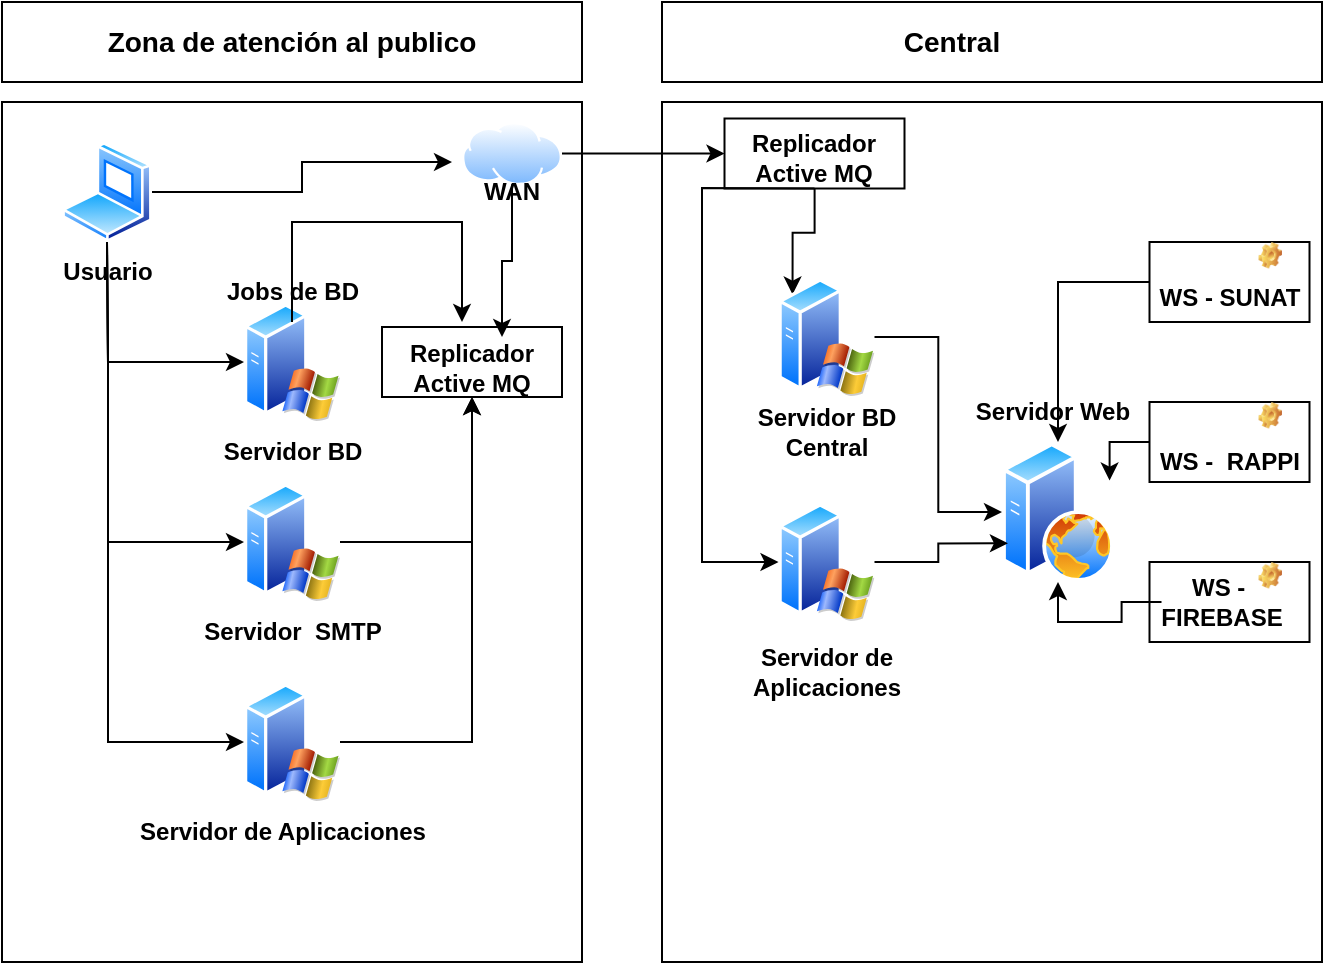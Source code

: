 <mxfile version="20.4.0" type="github" pages="2">
  <diagram id="D6vDL9HA3FUuINI6mfti" name="ASIS">
    <mxGraphModel dx="920" dy="567" grid="1" gridSize="10" guides="1" tooltips="1" connect="1" arrows="1" fold="1" page="1" pageScale="1" pageWidth="827" pageHeight="1169" math="0" shadow="0">
      <root>
        <mxCell id="0" />
        <mxCell id="1" parent="0" />
        <mxCell id="IZa3KqSFmQ4RYh8Yr7Wq-2" value="" style="rounded=0;whiteSpace=wrap;html=1;" vertex="1" parent="1">
          <mxGeometry x="110" y="120" width="290" height="430" as="geometry" />
        </mxCell>
        <mxCell id="IZa3KqSFmQ4RYh8Yr7Wq-3" value="" style="rounded=0;whiteSpace=wrap;html=1;" vertex="1" parent="1">
          <mxGeometry x="440" y="120" width="330" height="430" as="geometry" />
        </mxCell>
        <mxCell id="IZa3KqSFmQ4RYh8Yr7Wq-38" style="edgeStyle=orthogonalEdgeStyle;rounded=0;orthogonalLoop=1;jettySize=auto;html=1;entryX=0;entryY=0;entryDx=0;entryDy=0;fontSize=12;" edge="1" parent="1" source="IZa3KqSFmQ4RYh8Yr7Wq-4" target="IZa3KqSFmQ4RYh8Yr7Wq-37">
          <mxGeometry relative="1" as="geometry">
            <Array as="points">
              <mxPoint x="260" y="165" />
              <mxPoint x="260" y="150" />
            </Array>
          </mxGeometry>
        </mxCell>
        <mxCell id="IZa3KqSFmQ4RYh8Yr7Wq-4" value="" style="aspect=fixed;perimeter=ellipsePerimeter;html=1;align=center;shadow=0;dashed=0;spacingTop=3;image;image=img/lib/active_directory/laptop_client.svg;" vertex="1" parent="1">
          <mxGeometry x="140" y="140" width="45" height="50" as="geometry" />
        </mxCell>
        <mxCell id="IZa3KqSFmQ4RYh8Yr7Wq-5" value="&lt;b&gt;Usuario&lt;/b&gt;" style="text;html=1;strokeColor=none;fillColor=none;align=center;verticalAlign=middle;whiteSpace=wrap;rounded=0;" vertex="1" parent="1">
          <mxGeometry x="132.5" y="190" width="60" height="30" as="geometry" />
        </mxCell>
        <mxCell id="IZa3KqSFmQ4RYh8Yr7Wq-6" value="Text" style="text;html=1;strokeColor=none;fillColor=none;align=center;verticalAlign=middle;whiteSpace=wrap;rounded=0;" vertex="1" parent="1">
          <mxGeometry x="192.5" y="75" width="60" height="30" as="geometry" />
        </mxCell>
        <mxCell id="IZa3KqSFmQ4RYh8Yr7Wq-7" value="" style="rounded=0;whiteSpace=wrap;html=1;" vertex="1" parent="1">
          <mxGeometry x="110" y="70" width="290" height="40" as="geometry" />
        </mxCell>
        <mxCell id="IZa3KqSFmQ4RYh8Yr7Wq-8" value="" style="rounded=0;whiteSpace=wrap;html=1;" vertex="1" parent="1">
          <mxGeometry x="440" y="70" width="330" height="40" as="geometry" />
        </mxCell>
        <mxCell id="IZa3KqSFmQ4RYh8Yr7Wq-9" value="&lt;b style=&quot;font-size: 14px;&quot;&gt;Zona de atención&amp;nbsp;al publico&lt;/b&gt;" style="text;html=1;strokeColor=none;fillColor=none;align=center;verticalAlign=middle;whiteSpace=wrap;rounded=0;fontSize=14;" vertex="1" parent="1">
          <mxGeometry x="156.25" y="75" width="197.5" height="30" as="geometry" />
        </mxCell>
        <mxCell id="IZa3KqSFmQ4RYh8Yr7Wq-10" value="&lt;b style=&quot;font-size: 14px;&quot;&gt;Central&lt;/b&gt;" style="text;html=1;strokeColor=none;fillColor=none;align=center;verticalAlign=middle;whiteSpace=wrap;rounded=0;fontSize=14;" vertex="1" parent="1">
          <mxGeometry x="486.25" y="75" width="197.5" height="30" as="geometry" />
        </mxCell>
        <mxCell id="IZa3KqSFmQ4RYh8Yr7Wq-13" value="" style="aspect=fixed;perimeter=ellipsePerimeter;html=1;align=center;shadow=0;dashed=0;spacingTop=3;image;image=img/lib/active_directory/windows_server_2.svg;fontSize=14;" vertex="1" parent="1">
          <mxGeometry x="231" y="220" width="48" height="60" as="geometry" />
        </mxCell>
        <mxCell id="IZa3KqSFmQ4RYh8Yr7Wq-14" value="" style="aspect=fixed;perimeter=ellipsePerimeter;html=1;align=center;shadow=0;dashed=0;spacingTop=3;image;image=img/lib/active_directory/windows_server_2.svg;fontSize=14;" vertex="1" parent="1">
          <mxGeometry x="231" y="310" width="48" height="60" as="geometry" />
        </mxCell>
        <mxCell id="IZa3KqSFmQ4RYh8Yr7Wq-15" value="" style="aspect=fixed;perimeter=ellipsePerimeter;html=1;align=center;shadow=0;dashed=0;spacingTop=3;image;image=img/lib/active_directory/windows_server_2.svg;fontSize=14;" vertex="1" parent="1">
          <mxGeometry x="231" y="410" width="48" height="60" as="geometry" />
        </mxCell>
        <mxCell id="IZa3KqSFmQ4RYh8Yr7Wq-16" value="&lt;b&gt;Servidor BD&lt;/b&gt;" style="text;html=1;strokeColor=none;fillColor=none;align=center;verticalAlign=middle;whiteSpace=wrap;rounded=0;" vertex="1" parent="1">
          <mxGeometry x="209.5" y="280" width="91" height="30" as="geometry" />
        </mxCell>
        <mxCell id="IZa3KqSFmQ4RYh8Yr7Wq-20" value="" style="endArrow=classic;html=1;rounded=0;fontSize=14;exitX=0.5;exitY=0;exitDx=0;exitDy=0;entryX=0;entryY=0.5;entryDx=0;entryDy=0;" edge="1" parent="1" source="IZa3KqSFmQ4RYh8Yr7Wq-5" target="IZa3KqSFmQ4RYh8Yr7Wq-13">
          <mxGeometry width="50" height="50" relative="1" as="geometry">
            <mxPoint x="350" y="320" as="sourcePoint" />
            <mxPoint x="400" y="270" as="targetPoint" />
            <Array as="points">
              <mxPoint x="163" y="250" />
            </Array>
          </mxGeometry>
        </mxCell>
        <mxCell id="IZa3KqSFmQ4RYh8Yr7Wq-21" value="" style="endArrow=classic;html=1;rounded=0;fontSize=14;exitX=0.5;exitY=0;exitDx=0;exitDy=0;entryX=0;entryY=0.5;entryDx=0;entryDy=0;" edge="1" parent="1" target="IZa3KqSFmQ4RYh8Yr7Wq-14">
          <mxGeometry width="50" height="50" relative="1" as="geometry">
            <mxPoint x="162.5" y="190.0" as="sourcePoint" />
            <mxPoint x="231.0" y="250.0" as="targetPoint" />
            <Array as="points">
              <mxPoint x="163" y="250" />
              <mxPoint x="163" y="340" />
            </Array>
          </mxGeometry>
        </mxCell>
        <mxCell id="IZa3KqSFmQ4RYh8Yr7Wq-22" value="" style="endArrow=classic;html=1;rounded=0;fontSize=14;exitX=0.5;exitY=0;exitDx=0;exitDy=0;entryX=0;entryY=0.5;entryDx=0;entryDy=0;" edge="1" parent="1" target="IZa3KqSFmQ4RYh8Yr7Wq-15">
          <mxGeometry width="50" height="50" relative="1" as="geometry">
            <mxPoint x="162.5" y="190.0" as="sourcePoint" />
            <mxPoint x="231.0" y="250.0" as="targetPoint" />
            <Array as="points">
              <mxPoint x="163" y="250" />
              <mxPoint x="163" y="440" />
            </Array>
          </mxGeometry>
        </mxCell>
        <mxCell id="IZa3KqSFmQ4RYh8Yr7Wq-24" value="&lt;b&gt;Servidor&amp;nbsp; SMTP&lt;/b&gt;" style="text;html=1;strokeColor=none;fillColor=none;align=center;verticalAlign=middle;whiteSpace=wrap;rounded=0;" vertex="1" parent="1">
          <mxGeometry x="209.5" y="370" width="91" height="30" as="geometry" />
        </mxCell>
        <mxCell id="IZa3KqSFmQ4RYh8Yr7Wq-25" value="&lt;b&gt;Jobs de BD&lt;/b&gt;" style="text;html=1;strokeColor=none;fillColor=none;align=center;verticalAlign=middle;whiteSpace=wrap;rounded=0;" vertex="1" parent="1">
          <mxGeometry x="209.5" y="200" width="91" height="30" as="geometry" />
        </mxCell>
        <mxCell id="IZa3KqSFmQ4RYh8Yr7Wq-26" value="&lt;b&gt;Servidor de Aplicaciones&lt;/b&gt;" style="text;html=1;strokeColor=none;fillColor=none;align=center;verticalAlign=middle;whiteSpace=wrap;rounded=0;" vertex="1" parent="1">
          <mxGeometry x="170" y="470" width="160.5" height="30" as="geometry" />
        </mxCell>
        <mxCell id="IZa3KqSFmQ4RYh8Yr7Wq-27" value="" style="Replicado Active MQ" vertex="1" parent="1">
          <mxGeometry x="300" y="232.5" width="90" height="35" as="geometry" />
        </mxCell>
        <mxCell id="IZa3KqSFmQ4RYh8Yr7Wq-28" value="Replicador Active MQ" style="text;html=1;strokeColor=none;fillColor=none;align=center;verticalAlign=middle;whiteSpace=wrap;rounded=0;fontSize=12;fontStyle=1" vertex="1" parent="1">
          <mxGeometry x="315" y="237.5" width="60" height="30" as="geometry" />
        </mxCell>
        <mxCell id="IZa3KqSFmQ4RYh8Yr7Wq-29" value="" style="endArrow=classic;html=1;rounded=0;fontSize=12;exitX=0.5;exitY=1;exitDx=0;exitDy=0;" edge="1" parent="1" source="IZa3KqSFmQ4RYh8Yr7Wq-25">
          <mxGeometry width="50" height="50" relative="1" as="geometry">
            <mxPoint x="350" y="280" as="sourcePoint" />
            <mxPoint x="340" y="230" as="targetPoint" />
            <Array as="points">
              <mxPoint x="255" y="180" />
              <mxPoint x="340" y="180" />
            </Array>
          </mxGeometry>
        </mxCell>
        <mxCell id="IZa3KqSFmQ4RYh8Yr7Wq-32" value="" style="endArrow=classic;html=1;rounded=0;fontSize=12;exitX=1;exitY=0.5;exitDx=0;exitDy=0;entryX=0.5;entryY=1;entryDx=0;entryDy=0;" edge="1" parent="1" source="IZa3KqSFmQ4RYh8Yr7Wq-14" target="IZa3KqSFmQ4RYh8Yr7Wq-28">
          <mxGeometry width="50" height="50" relative="1" as="geometry">
            <mxPoint x="350" y="280" as="sourcePoint" />
            <mxPoint x="400" y="230" as="targetPoint" />
            <Array as="points">
              <mxPoint x="345" y="340" />
            </Array>
          </mxGeometry>
        </mxCell>
        <mxCell id="IZa3KqSFmQ4RYh8Yr7Wq-35" value="" style="endArrow=classic;html=1;rounded=0;fontSize=12;exitX=1;exitY=0.5;exitDx=0;exitDy=0;entryX=0.5;entryY=1;entryDx=0;entryDy=0;" edge="1" parent="1" source="IZa3KqSFmQ4RYh8Yr7Wq-15" target="IZa3KqSFmQ4RYh8Yr7Wq-28">
          <mxGeometry width="50" height="50" relative="1" as="geometry">
            <mxPoint x="350" y="280" as="sourcePoint" />
            <mxPoint x="340" y="280" as="targetPoint" />
            <Array as="points">
              <mxPoint x="345" y="440" />
            </Array>
          </mxGeometry>
        </mxCell>
        <mxCell id="IZa3KqSFmQ4RYh8Yr7Wq-39" style="edgeStyle=orthogonalEdgeStyle;rounded=0;orthogonalLoop=1;jettySize=auto;html=1;entryX=0.75;entryY=0;entryDx=0;entryDy=0;fontSize=12;" edge="1" parent="1" source="IZa3KqSFmQ4RYh8Yr7Wq-36" target="IZa3KqSFmQ4RYh8Yr7Wq-28">
          <mxGeometry relative="1" as="geometry" />
        </mxCell>
        <mxCell id="IZa3KqSFmQ4RYh8Yr7Wq-43" style="edgeStyle=orthogonalEdgeStyle;rounded=0;orthogonalLoop=1;jettySize=auto;html=1;entryX=0.5;entryY=0;entryDx=0;entryDy=0;fontSize=12;" edge="1" parent="1" source="IZa3KqSFmQ4RYh8Yr7Wq-36" target="IZa3KqSFmQ4RYh8Yr7Wq-37">
          <mxGeometry relative="1" as="geometry" />
        </mxCell>
        <mxCell id="IZa3KqSFmQ4RYh8Yr7Wq-45" style="edgeStyle=orthogonalEdgeStyle;rounded=0;orthogonalLoop=1;jettySize=auto;html=1;entryX=0;entryY=0.5;entryDx=0;entryDy=0;fontSize=12;" edge="1" parent="1" source="IZa3KqSFmQ4RYh8Yr7Wq-36" target="IZa3KqSFmQ4RYh8Yr7Wq-41">
          <mxGeometry relative="1" as="geometry" />
        </mxCell>
        <mxCell id="IZa3KqSFmQ4RYh8Yr7Wq-36" value="" style="aspect=fixed;perimeter=ellipsePerimeter;html=1;align=center;shadow=0;dashed=0;spacingTop=3;image;image=img/lib/active_directory/internet_cloud.svg;fontSize=12;" vertex="1" parent="1">
          <mxGeometry x="340" y="130" width="50" height="31.5" as="geometry" />
        </mxCell>
        <mxCell id="IZa3KqSFmQ4RYh8Yr7Wq-37" value="&lt;b&gt;WAN&lt;/b&gt;" style="text;html=1;strokeColor=none;fillColor=none;align=center;verticalAlign=middle;whiteSpace=wrap;rounded=0;fontSize=12;" vertex="1" parent="1">
          <mxGeometry x="335" y="150" width="60" height="30" as="geometry" />
        </mxCell>
        <mxCell id="IZa3KqSFmQ4RYh8Yr7Wq-41" value="" style="Replicado Active MQ" vertex="1" parent="1">
          <mxGeometry x="471.25" y="128.25" width="90" height="35" as="geometry" />
        </mxCell>
        <mxCell id="IZa3KqSFmQ4RYh8Yr7Wq-51" style="edgeStyle=orthogonalEdgeStyle;rounded=0;orthogonalLoop=1;jettySize=auto;html=1;entryX=0;entryY=0;entryDx=0;entryDy=0;fontSize=12;" edge="1" parent="1" source="IZa3KqSFmQ4RYh8Yr7Wq-42" target="IZa3KqSFmQ4RYh8Yr7Wq-47">
          <mxGeometry relative="1" as="geometry" />
        </mxCell>
        <mxCell id="IZa3KqSFmQ4RYh8Yr7Wq-42" value="Replicador Active MQ" style="text;html=1;strokeColor=none;fillColor=none;align=center;verticalAlign=middle;whiteSpace=wrap;rounded=0;fontSize=12;fontStyle=1" vertex="1" parent="1">
          <mxGeometry x="486.25" y="133.25" width="60" height="30" as="geometry" />
        </mxCell>
        <mxCell id="IZa3KqSFmQ4RYh8Yr7Wq-46" value="" style="aspect=fixed;perimeter=ellipsePerimeter;html=1;align=center;shadow=0;dashed=0;spacingTop=3;image;image=img/lib/active_directory/web_server.svg;fontSize=12;" vertex="1" parent="1">
          <mxGeometry x="610" y="290" width="56" height="70" as="geometry" />
        </mxCell>
        <mxCell id="IZa3KqSFmQ4RYh8Yr7Wq-55" style="edgeStyle=orthogonalEdgeStyle;rounded=0;orthogonalLoop=1;jettySize=auto;html=1;entryX=0;entryY=0.5;entryDx=0;entryDy=0;fontSize=12;" edge="1" parent="1" source="IZa3KqSFmQ4RYh8Yr7Wq-47" target="IZa3KqSFmQ4RYh8Yr7Wq-46">
          <mxGeometry relative="1" as="geometry" />
        </mxCell>
        <mxCell id="IZa3KqSFmQ4RYh8Yr7Wq-47" value="" style="aspect=fixed;perimeter=ellipsePerimeter;html=1;align=center;shadow=0;dashed=0;spacingTop=3;image;image=img/lib/active_directory/windows_server_2.svg;fontSize=14;" vertex="1" parent="1">
          <mxGeometry x="498.25" y="207.5" width="48" height="60" as="geometry" />
        </mxCell>
        <mxCell id="IZa3KqSFmQ4RYh8Yr7Wq-48" value="&lt;b&gt;Servidor BD Central&lt;/b&gt;" style="text;html=1;strokeColor=none;fillColor=none;align=center;verticalAlign=middle;whiteSpace=wrap;rounded=0;" vertex="1" parent="1">
          <mxGeometry x="476.75" y="270" width="91" height="30" as="geometry" />
        </mxCell>
        <mxCell id="IZa3KqSFmQ4RYh8Yr7Wq-56" style="edgeStyle=orthogonalEdgeStyle;rounded=0;orthogonalLoop=1;jettySize=auto;html=1;entryX=0;entryY=0.75;entryDx=0;entryDy=0;fontSize=12;" edge="1" parent="1" source="IZa3KqSFmQ4RYh8Yr7Wq-49" target="IZa3KqSFmQ4RYh8Yr7Wq-46">
          <mxGeometry relative="1" as="geometry" />
        </mxCell>
        <mxCell id="IZa3KqSFmQ4RYh8Yr7Wq-49" value="" style="aspect=fixed;perimeter=ellipsePerimeter;html=1;align=center;shadow=0;dashed=0;spacingTop=3;image;image=img/lib/active_directory/windows_server_2.svg;fontSize=14;" vertex="1" parent="1">
          <mxGeometry x="498.25" y="320" width="48" height="60" as="geometry" />
        </mxCell>
        <mxCell id="IZa3KqSFmQ4RYh8Yr7Wq-50" value="&lt;b&gt;Servidor de Aplicaciones&lt;/b&gt;" style="text;html=1;strokeColor=none;fillColor=none;align=center;verticalAlign=middle;whiteSpace=wrap;rounded=0;" vertex="1" parent="1">
          <mxGeometry x="476.75" y="390" width="91" height="30" as="geometry" />
        </mxCell>
        <mxCell id="IZa3KqSFmQ4RYh8Yr7Wq-53" value="" style="endArrow=classic;html=1;rounded=0;fontSize=12;exitX=0.5;exitY=1;exitDx=0;exitDy=0;entryX=0;entryY=0.5;entryDx=0;entryDy=0;" edge="1" parent="1" source="IZa3KqSFmQ4RYh8Yr7Wq-42" target="IZa3KqSFmQ4RYh8Yr7Wq-49">
          <mxGeometry width="50" height="50" relative="1" as="geometry">
            <mxPoint x="350" y="280" as="sourcePoint" />
            <mxPoint x="400" y="230" as="targetPoint" />
            <Array as="points">
              <mxPoint x="460" y="163" />
              <mxPoint x="460" y="350" />
            </Array>
          </mxGeometry>
        </mxCell>
        <mxCell id="IZa3KqSFmQ4RYh8Yr7Wq-54" value="&lt;b&gt;Servidor Web&lt;/b&gt;" style="text;html=1;strokeColor=none;fillColor=none;align=center;verticalAlign=middle;whiteSpace=wrap;rounded=0;" vertex="1" parent="1">
          <mxGeometry x="590" y="260" width="91" height="30" as="geometry" />
        </mxCell>
        <mxCell id="IZa3KqSFmQ4RYh8Yr7Wq-75" style="edgeStyle=orthogonalEdgeStyle;rounded=0;orthogonalLoop=1;jettySize=auto;html=1;fontSize=12;" edge="1" parent="1" source="IZa3KqSFmQ4RYh8Yr7Wq-58" target="IZa3KqSFmQ4RYh8Yr7Wq-46">
          <mxGeometry relative="1" as="geometry" />
        </mxCell>
        <mxCell id="IZa3KqSFmQ4RYh8Yr7Wq-58" value="" style="rounded=0;whiteSpace=wrap;html=1;fontSize=12;" vertex="1" parent="1">
          <mxGeometry x="683.75" y="190" width="80" height="40" as="geometry" />
        </mxCell>
        <mxCell id="IZa3KqSFmQ4RYh8Yr7Wq-62" value="WS - SUNAT" style="text;html=1;strokeColor=none;fillColor=none;align=center;verticalAlign=middle;whiteSpace=wrap;rounded=0;fontSize=12;fontStyle=1" vertex="1" parent="1">
          <mxGeometry x="686.75" y="207.5" width="74" height="20" as="geometry" />
        </mxCell>
        <mxCell id="IZa3KqSFmQ4RYh8Yr7Wq-77" style="edgeStyle=orthogonalEdgeStyle;rounded=0;orthogonalLoop=1;jettySize=auto;html=1;entryX=1;entryY=0.25;entryDx=0;entryDy=0;fontSize=12;" edge="1" parent="1" source="IZa3KqSFmQ4RYh8Yr7Wq-65" target="IZa3KqSFmQ4RYh8Yr7Wq-46">
          <mxGeometry relative="1" as="geometry" />
        </mxCell>
        <mxCell id="IZa3KqSFmQ4RYh8Yr7Wq-65" value="" style="rounded=0;whiteSpace=wrap;html=1;fontSize=12;" vertex="1" parent="1">
          <mxGeometry x="683.75" y="270" width="80" height="40" as="geometry" />
        </mxCell>
        <mxCell id="IZa3KqSFmQ4RYh8Yr7Wq-68" value="WS -&amp;nbsp; RAPPI" style="text;html=1;strokeColor=none;fillColor=none;align=center;verticalAlign=middle;whiteSpace=wrap;rounded=0;fontSize=12;fontStyle=1" vertex="1" parent="1">
          <mxGeometry x="686.75" y="290" width="74" height="20" as="geometry" />
        </mxCell>
        <mxCell id="IZa3KqSFmQ4RYh8Yr7Wq-69" value="" style="rounded=0;whiteSpace=wrap;html=1;fontSize=12;" vertex="1" parent="1">
          <mxGeometry x="683.75" y="350" width="80" height="40" as="geometry" />
        </mxCell>
        <mxCell id="IZa3KqSFmQ4RYh8Yr7Wq-78" style="edgeStyle=orthogonalEdgeStyle;rounded=0;orthogonalLoop=1;jettySize=auto;html=1;entryX=0.5;entryY=1;entryDx=0;entryDy=0;fontSize=12;" edge="1" parent="1" source="IZa3KqSFmQ4RYh8Yr7Wq-70" target="IZa3KqSFmQ4RYh8Yr7Wq-46">
          <mxGeometry relative="1" as="geometry" />
        </mxCell>
        <mxCell id="IZa3KqSFmQ4RYh8Yr7Wq-70" value="WS -&amp;nbsp; FIREBASE" style="text;html=1;strokeColor=none;fillColor=none;align=center;verticalAlign=middle;whiteSpace=wrap;rounded=0;fontSize=12;fontStyle=1" vertex="1" parent="1">
          <mxGeometry x="689.75" y="360" width="60.25" height="20" as="geometry" />
        </mxCell>
        <mxCell id="IZa3KqSFmQ4RYh8Yr7Wq-79" value="" style="shape=image;html=1;verticalLabelPosition=bottom;verticalAlign=top;imageAspect=0;image=img/clipart/Gear_128x128.png;fontSize=12;" vertex="1" parent="1">
          <mxGeometry x="738.25" y="190" width="11.75" height="13.25" as="geometry" />
        </mxCell>
        <mxCell id="IZa3KqSFmQ4RYh8Yr7Wq-80" value="" style="shape=image;html=1;verticalLabelPosition=bottom;verticalAlign=top;imageAspect=0;image=img/clipart/Gear_128x128.png;fontSize=12;" vertex="1" parent="1">
          <mxGeometry x="738.25" y="270" width="11.75" height="13.25" as="geometry" />
        </mxCell>
        <mxCell id="IZa3KqSFmQ4RYh8Yr7Wq-81" value="" style="shape=image;html=1;verticalLabelPosition=bottom;verticalAlign=top;imageAspect=0;image=img/clipart/Gear_128x128.png;fontSize=12;" vertex="1" parent="1">
          <mxGeometry x="738.25" y="350" width="11.75" height="13.25" as="geometry" />
        </mxCell>
      </root>
    </mxGraphModel>
  </diagram>
  <diagram id="YDeyvsrqdgB708eLDhqG" name="TO-BE">
    <mxGraphModel dx="782" dy="482" grid="1" gridSize="10" guides="1" tooltips="1" connect="1" arrows="1" fold="1" page="1" pageScale="1" pageWidth="827" pageHeight="1169" math="0" shadow="0">
      <root>
        <mxCell id="0" />
        <mxCell id="1" parent="0" />
        <mxCell id="7avvQ9Gu_eXze6dIUFRa-1" value="" style="rounded=0;whiteSpace=wrap;html=1;fontSize=12;" vertex="1" parent="1">
          <mxGeometry x="70" y="390" width="90" height="390" as="geometry" />
        </mxCell>
        <mxCell id="7avvQ9Gu_eXze6dIUFRa-2" value="Aplicaciones Internas" style="text;html=1;strokeColor=none;fillColor=none;align=center;verticalAlign=middle;whiteSpace=wrap;rounded=0;fontSize=12;fontStyle=1" vertex="1" parent="1">
          <mxGeometry x="85" y="400" width="60" height="30" as="geometry" />
        </mxCell>
        <mxCell id="7avvQ9Gu_eXze6dIUFRa-4" value="" style="rounded=1;whiteSpace=wrap;html=1;fontSize=12;" vertex="1" parent="1">
          <mxGeometry x="190" y="390" width="480" height="390" as="geometry" />
        </mxCell>
        <mxCell id="7avvQ9Gu_eXze6dIUFRa-5" value="" style="rounded=0;whiteSpace=wrap;html=1;fontSize=12;" vertex="1" parent="1">
          <mxGeometry x="700" y="390" width="90" height="390" as="geometry" />
        </mxCell>
        <mxCell id="7avvQ9Gu_eXze6dIUFRa-6" value="Entidades Externas" style="text;html=1;strokeColor=none;fillColor=none;align=center;verticalAlign=middle;whiteSpace=wrap;rounded=0;fontSize=12;fontStyle=1" vertex="1" parent="1">
          <mxGeometry x="715" y="400" width="60" height="30" as="geometry" />
        </mxCell>
        <mxCell id="7avvQ9Gu_eXze6dIUFRa-7" value="" style="rounded=0;whiteSpace=wrap;html=1;fontSize=12;" vertex="1" parent="1">
          <mxGeometry x="220" y="430" width="30" height="320" as="geometry" />
        </mxCell>
        <mxCell id="7avvQ9Gu_eXze6dIUFRa-8" value="" style="rounded=0;whiteSpace=wrap;html=1;fontSize=12;" vertex="1" parent="1">
          <mxGeometry x="260" y="430" width="40" height="320" as="geometry" />
        </mxCell>
        <mxCell id="7avvQ9Gu_eXze6dIUFRa-9" value="" style="rounded=0;whiteSpace=wrap;html=1;fontSize=12;" vertex="1" parent="1">
          <mxGeometry x="610" y="430" width="30" height="320" as="geometry" />
        </mxCell>
        <mxCell id="7avvQ9Gu_eXze6dIUFRa-10" value="" style="shape=folder;fontStyle=1;spacingTop=10;tabWidth=40;tabHeight=14;tabPosition=left;html=1;fontSize=12;" vertex="1" parent="1">
          <mxGeometry x="320" y="430" width="270" height="100" as="geometry" />
        </mxCell>
        <mxCell id="7avvQ9Gu_eXze6dIUFRa-11" value="" style="shape=folder;fontStyle=1;spacingTop=10;tabWidth=40;tabHeight=14;tabPosition=left;html=1;fontSize=12;" vertex="1" parent="1">
          <mxGeometry x="320" y="540" width="270" height="100" as="geometry" />
        </mxCell>
        <mxCell id="7avvQ9Gu_eXze6dIUFRa-12" value="" style="shape=folder;fontStyle=1;spacingTop=10;tabWidth=40;tabHeight=14;tabPosition=left;html=1;fontSize=12;" vertex="1" parent="1">
          <mxGeometry x="320" y="660" width="270" height="90" as="geometry" />
        </mxCell>
        <mxCell id="-AWLn2fa5GpHtPJq_gp8-3" value="" style="ellipse;whiteSpace=wrap;html=1;fontSize=12;" vertex="1" parent="1">
          <mxGeometry x="330" y="465" width="70" height="45" as="geometry" />
        </mxCell>
        <mxCell id="-AWLn2fa5GpHtPJq_gp8-6" value="Login de usuario" style="text;html=1;strokeColor=none;fillColor=none;align=center;verticalAlign=middle;whiteSpace=wrap;rounded=0;fontSize=11;fontStyle=1" vertex="1" parent="1">
          <mxGeometry x="335" y="472.5" width="60" height="30" as="geometry" />
        </mxCell>
        <mxCell id="-AWLn2fa5GpHtPJq_gp8-7" value="" style="ellipse;whiteSpace=wrap;html=1;fontSize=12;" vertex="1" parent="1">
          <mxGeometry x="414" y="465" width="70" height="45" as="geometry" />
        </mxCell>
        <mxCell id="-AWLn2fa5GpHtPJq_gp8-8" value="" style="ellipse;whiteSpace=wrap;html=1;fontSize=12;" vertex="1" parent="1">
          <mxGeometry x="500" y="465" width="70" height="45" as="geometry" />
        </mxCell>
        <mxCell id="-AWLn2fa5GpHtPJq_gp8-9" value="Registro de venta" style="text;html=1;strokeColor=none;fillColor=none;align=center;verticalAlign=middle;whiteSpace=wrap;rounded=0;fontSize=11;fontStyle=1" vertex="1" parent="1">
          <mxGeometry x="419" y="472.5" width="60" height="30" as="geometry" />
        </mxCell>
        <mxCell id="-AWLn2fa5GpHtPJq_gp8-10" value="&lt;b&gt;Caja&lt;/b&gt;" style="text;html=1;strokeColor=none;fillColor=none;align=center;verticalAlign=middle;whiteSpace=wrap;rounded=0;fontSize=11;" vertex="1" parent="1">
          <mxGeometry x="505" y="472.5" width="60" height="30" as="geometry" />
        </mxCell>
        <mxCell id="-AWLn2fa5GpHtPJq_gp8-12" value="" style="rounded=0;whiteSpace=wrap;html=1;fontSize=11;" vertex="1" parent="1">
          <mxGeometry x="715" y="460" width="60" height="30" as="geometry" />
        </mxCell>
        <mxCell id="-AWLn2fa5GpHtPJq_gp8-13" value="" style="rounded=0;whiteSpace=wrap;html=1;fontSize=11;" vertex="1" parent="1">
          <mxGeometry x="715" y="569.5" width="60" height="30" as="geometry" />
        </mxCell>
        <mxCell id="-AWLn2fa5GpHtPJq_gp8-14" value="" style="rounded=0;whiteSpace=wrap;html=1;fontSize=11;" vertex="1" parent="1">
          <mxGeometry x="715" y="670" width="60" height="30" as="geometry" />
        </mxCell>
        <mxCell id="-AWLn2fa5GpHtPJq_gp8-16" value="SUNAT" style="text;html=1;strokeColor=none;fillColor=none;align=center;verticalAlign=middle;whiteSpace=wrap;rounded=0;fontSize=11;" vertex="1" parent="1">
          <mxGeometry x="715" y="460" width="60" height="30" as="geometry" />
        </mxCell>
        <mxCell id="-AWLn2fa5GpHtPJq_gp8-17" value="RAPPI" style="text;html=1;strokeColor=none;fillColor=none;align=center;verticalAlign=middle;whiteSpace=wrap;rounded=0;fontSize=11;" vertex="1" parent="1">
          <mxGeometry x="715" y="570" width="60" height="30" as="geometry" />
        </mxCell>
        <mxCell id="-AWLn2fa5GpHtPJq_gp8-18" value="FIREBASE" style="text;html=1;strokeColor=none;fillColor=none;align=center;verticalAlign=middle;whiteSpace=wrap;rounded=0;fontSize=11;" vertex="1" parent="1">
          <mxGeometry x="715" y="670" width="60" height="30" as="geometry" />
        </mxCell>
        <mxCell id="-AWLn2fa5GpHtPJq_gp8-22" value="" style="endArrow=none;html=1;rounded=0;fontSize=11;entryX=0;entryY=0.5;entryDx=0;entryDy=0;exitX=1.05;exitY=0.139;exitDx=0;exitDy=0;exitPerimeter=0;" edge="1" parent="1" source="7avvQ9Gu_eXze6dIUFRa-9" target="-AWLn2fa5GpHtPJq_gp8-16">
          <mxGeometry width="50" height="50" relative="1" as="geometry">
            <mxPoint x="420" y="570" as="sourcePoint" />
            <mxPoint x="470" y="520" as="targetPoint" />
          </mxGeometry>
        </mxCell>
        <mxCell id="-AWLn2fa5GpHtPJq_gp8-23" value="" style="endArrow=none;html=1;rounded=0;fontSize=11;entryX=0;entryY=0.5;entryDx=0;entryDy=0;exitX=1.05;exitY=0.139;exitDx=0;exitDy=0;exitPerimeter=0;" edge="1" parent="1">
          <mxGeometry width="50" height="50" relative="1" as="geometry">
            <mxPoint x="640" y="584" as="sourcePoint" />
            <mxPoint x="713.5" y="584.52" as="targetPoint" />
          </mxGeometry>
        </mxCell>
        <mxCell id="-AWLn2fa5GpHtPJq_gp8-24" value="" style="endArrow=none;html=1;rounded=0;fontSize=11;entryX=0;entryY=0.5;entryDx=0;entryDy=0;exitX=1.05;exitY=0.139;exitDx=0;exitDy=0;exitPerimeter=0;" edge="1" parent="1">
          <mxGeometry width="50" height="50" relative="1" as="geometry">
            <mxPoint x="640" y="684.5" as="sourcePoint" />
            <mxPoint x="713.5" y="685.02" as="targetPoint" />
          </mxGeometry>
        </mxCell>
        <mxCell id="-AWLn2fa5GpHtPJq_gp8-25" value="Integraciones&#xa; Internas" style="shape=module;align=left;spacingLeft=20;align=center;verticalAlign=top;fontSize=11;" vertex="1" parent="1">
          <mxGeometry x="320" y="562" width="90" height="37.5" as="geometry" />
        </mxCell>
        <mxCell id="-AWLn2fa5GpHtPJq_gp8-27" value="Seguridad" style="shape=module;align=left;spacingLeft=20;align=center;verticalAlign=top;fontSize=11;" vertex="1" parent="1">
          <mxGeometry x="407.5" y="562.5" width="90" height="37.5" as="geometry" />
        </mxCell>
        <mxCell id="-AWLn2fa5GpHtPJq_gp8-28" value="Integraciones&#xa;Externas" style="shape=module;align=left;spacingLeft=20;align=center;verticalAlign=top;fontSize=11;" vertex="1" parent="1">
          <mxGeometry x="497.5" y="562.5" width="90" height="37.5" as="geometry" />
        </mxCell>
        <mxCell id="-AWLn2fa5GpHtPJq_gp8-29" value="" style="rounded=0;whiteSpace=wrap;html=1;fontSize=11;" vertex="1" parent="1">
          <mxGeometry x="335" y="610" width="235" height="20" as="geometry" />
        </mxCell>
        <mxCell id="-AWLn2fa5GpHtPJq_gp8-30" value="Servidor de Aplicaciones" style="text;html=1;strokeColor=none;fillColor=none;align=center;verticalAlign=middle;whiteSpace=wrap;rounded=0;fontSize=11;fontStyle=1" vertex="1" parent="1">
          <mxGeometry x="370" y="605" width="180" height="30" as="geometry" />
        </mxCell>
        <mxCell id="-AWLn2fa5GpHtPJq_gp8-31" value="Capa de Persistencia" style="text;html=1;strokeColor=none;fillColor=none;align=center;verticalAlign=middle;whiteSpace=wrap;rounded=0;fontSize=11;fontStyle=1" vertex="1" parent="1">
          <mxGeometry x="320" y="670" width="140" height="30" as="geometry" />
        </mxCell>
        <mxCell id="-AWLn2fa5GpHtPJq_gp8-32" value="&lt;p style=&quot;margin:0px;margin-top:6px;text-align:center;&quot;&gt;&lt;b&gt;Base de datos&lt;br&gt;&amp;nbsp;Central&lt;/b&gt;&lt;/p&gt;" style="align=left;overflow=fill;html=1;dropTarget=0;fontSize=11;" vertex="1" parent="1">
          <mxGeometry x="330" y="700" width="130" height="40" as="geometry" />
        </mxCell>
        <mxCell id="-AWLn2fa5GpHtPJq_gp8-33" value="" style="shape=component;jettyWidth=8;jettyHeight=4;fontSize=11;" vertex="1" parent="-AWLn2fa5GpHtPJq_gp8-32">
          <mxGeometry x="1" width="20" height="20" relative="1" as="geometry">
            <mxPoint x="-24" y="4" as="offset" />
          </mxGeometry>
        </mxCell>
        <mxCell id="-AWLn2fa5GpHtPJq_gp8-34" value="&lt;p style=&quot;margin:0px;margin-top:6px;text-align:center;&quot;&gt;&lt;b&gt;NAS&lt;/b&gt;&lt;/p&gt;" style="align=left;overflow=fill;html=1;dropTarget=0;fontSize=11;" vertex="1" parent="1">
          <mxGeometry x="470" y="700" width="110" height="40" as="geometry" />
        </mxCell>
        <mxCell id="-AWLn2fa5GpHtPJq_gp8-35" value="" style="shape=component;jettyWidth=8;jettyHeight=4;fontSize=11;" vertex="1" parent="-AWLn2fa5GpHtPJq_gp8-34">
          <mxGeometry x="1" width="20" height="20" relative="1" as="geometry">
            <mxPoint x="-24" y="4" as="offset" />
          </mxGeometry>
        </mxCell>
      </root>
    </mxGraphModel>
  </diagram>
</mxfile>
